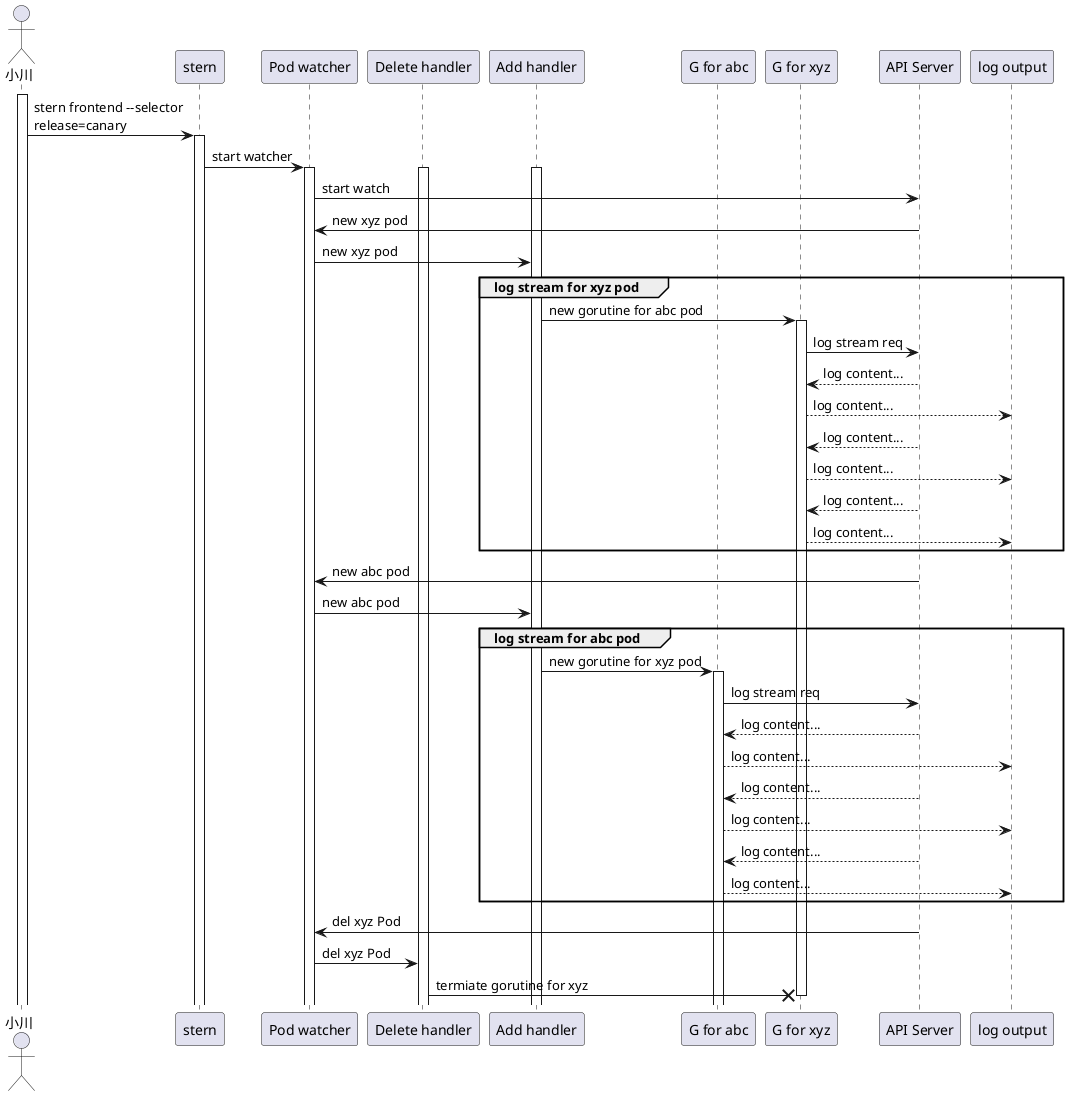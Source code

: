 @startuml
autoactivate off

actor "小川" as User
participant stern
participant "Pod watcher" as watcher
participant "Delete handler" as delHandler
participant "Add handler" as addHandler
participant "G for abc" as abcTailer
participant "G for xyz" as xyzTailer
participant "API Server" as apiServer
participant "log output" as output

activate User
User -> stern : stern frontend --selector\nrelease=canary
activate stern

stern -> watcher : start watcher
activate watcher
activate addHandler
activate delHandler
watcher -> apiServer: start watch
apiServer -> watcher: new xyz pod
watcher -> addHandler: new xyz pod
    group log stream for xyz pod
        addHandler -> xyzTailer: new gorutine for abc pod
        activate xyzTailer
        xyzTailer -> apiServer: log stream req
        apiServer --> xyzTailer: log content...
        xyzTailer --> output: log content...
        apiServer --> xyzTailer: log content...
        xyzTailer --> output: log content...
        apiServer --> xyzTailer: log content...
        xyzTailer --> output: log content...
    end


apiServer -> watcher: new abc pod
watcher -> addHandler: new abc pod
    group log stream for abc pod
        addHandler -> abcTailer: new gorutine for xyz pod
        activate abcTailer
        abcTailer -> apiServer: log stream req
        apiServer --> abcTailer: log content...
        abcTailer --> output: log content...
        apiServer --> abcTailer: log content...
        abcTailer --> output: log content...
        apiServer --> abcTailer: log content...
        abcTailer --> output: log content...
    end
apiServer -> watcher: del xyz Pod
watcher -> delHandler: del xyz Pod
delHandler ->x xyzTailer: termiate gorutine for xyz
deactivate xyzTailer
@enduml